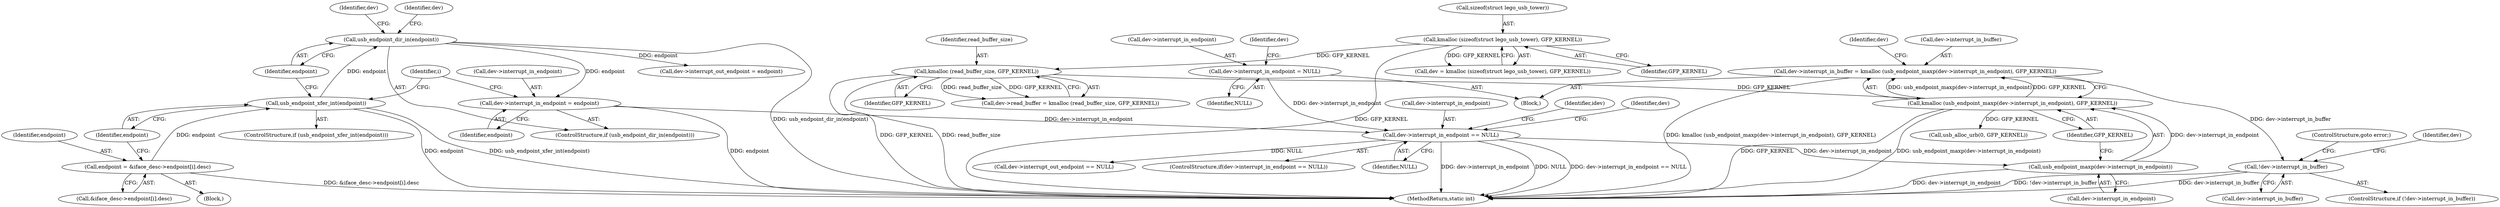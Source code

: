 digraph "0_linux_2fae9e5a7babada041e2e161699ade2447a01989@API" {
"1000329" [label="(Call,dev->interrupt_in_buffer = kmalloc (usb_endpoint_maxp(dev->interrupt_in_endpoint), GFP_KERNEL))"];
"1000333" [label="(Call,kmalloc (usb_endpoint_maxp(dev->interrupt_in_endpoint), GFP_KERNEL))"];
"1000334" [label="(Call,usb_endpoint_maxp(dev->interrupt_in_endpoint))"];
"1000295" [label="(Call,dev->interrupt_in_endpoint == NULL)"];
"1000283" [label="(Call,dev->interrupt_in_endpoint = endpoint)"];
"1000281" [label="(Call,usb_endpoint_dir_in(endpoint))"];
"1000277" [label="(Call,usb_endpoint_xfer_int(endpoint))"];
"1000266" [label="(Call,endpoint = &iface_desc->endpoint[i].desc)"];
"1000207" [label="(Call,dev->interrupt_in_endpoint = NULL)"];
"1000320" [label="(Call,kmalloc (read_buffer_size, GFP_KERNEL))"];
"1000138" [label="(Call,kmalloc (sizeof(struct lego_usb_tower), GFP_KERNEL))"];
"1000340" [label="(Call,!dev->interrupt_in_buffer)"];
"1000285" [label="(Identifier,dev)"];
"1000294" [label="(ControlStructure,if(dev->interrupt_in_endpoint == NULL))"];
"1000266" [label="(Call,endpoint = &iface_desc->endpoint[i].desc)"];
"1000344" [label="(ControlStructure,goto error;)"];
"1000284" [label="(Call,dev->interrupt_in_endpoint)"];
"1000321" [label="(Identifier,read_buffer_size)"];
"1000139" [label="(Call,sizeof(struct lego_usb_tower))"];
"1000208" [label="(Call,dev->interrupt_in_endpoint)"];
"1000338" [label="(Identifier,GFP_KERNEL)"];
"1000278" [label="(Identifier,endpoint)"];
"1000299" [label="(Identifier,NULL)"];
"1000277" [label="(Call,usb_endpoint_xfer_int(endpoint))"];
"1000333" [label="(Call,kmalloc (usb_endpoint_maxp(dev->interrupt_in_endpoint), GFP_KERNEL))"];
"1000289" [label="(Call,dev->interrupt_out_endpoint = endpoint)"];
"1000329" [label="(Call,dev->interrupt_in_buffer = kmalloc (usb_endpoint_maxp(dev->interrupt_in_endpoint), GFP_KERNEL))"];
"1000340" [label="(Call,!dev->interrupt_in_buffer)"];
"1000283" [label="(Call,dev->interrupt_in_endpoint = endpoint)"];
"1000214" [label="(Identifier,dev)"];
"1000276" [label="(ControlStructure,if (usb_endpoint_xfer_int(endpoint)))"];
"1000320" [label="(Call,kmalloc (read_buffer_size, GFP_KERNEL))"];
"1000267" [label="(Identifier,endpoint)"];
"1000330" [label="(Call,dev->interrupt_in_buffer)"];
"1000302" [label="(Identifier,idev)"];
"1000280" [label="(ControlStructure,if (usb_endpoint_dir_in(endpoint)))"];
"1000342" [label="(Identifier,dev)"];
"1000316" [label="(Call,dev->read_buffer = kmalloc (read_buffer_size, GFP_KERNEL))"];
"1000136" [label="(Call,dev = kmalloc (sizeof(struct lego_usb_tower), GFP_KERNEL))"];
"1000349" [label="(Call,usb_alloc_urb(0, GFP_KERNEL))"];
"1000322" [label="(Identifier,GFP_KERNEL)"];
"1000339" [label="(ControlStructure,if (!dev->interrupt_in_buffer))"];
"1000264" [label="(Identifier,i)"];
"1000211" [label="(Identifier,NULL)"];
"1000347" [label="(Identifier,dev)"];
"1000141" [label="(Identifier,GFP_KERNEL)"];
"1000341" [label="(Call,dev->interrupt_in_buffer)"];
"1000295" [label="(Call,dev->interrupt_in_endpoint == NULL)"];
"1000291" [label="(Identifier,dev)"];
"1000505" [label="(MethodReturn,static int)"];
"1000306" [label="(Call,dev->interrupt_out_endpoint == NULL)"];
"1000109" [label="(Block,)"];
"1000308" [label="(Identifier,dev)"];
"1000138" [label="(Call,kmalloc (sizeof(struct lego_usb_tower), GFP_KERNEL))"];
"1000335" [label="(Call,dev->interrupt_in_endpoint)"];
"1000287" [label="(Identifier,endpoint)"];
"1000296" [label="(Call,dev->interrupt_in_endpoint)"];
"1000281" [label="(Call,usb_endpoint_dir_in(endpoint))"];
"1000265" [label="(Block,)"];
"1000268" [label="(Call,&iface_desc->endpoint[i].desc)"];
"1000282" [label="(Identifier,endpoint)"];
"1000334" [label="(Call,usb_endpoint_maxp(dev->interrupt_in_endpoint))"];
"1000207" [label="(Call,dev->interrupt_in_endpoint = NULL)"];
"1000329" -> "1000109"  [label="AST: "];
"1000329" -> "1000333"  [label="CFG: "];
"1000330" -> "1000329"  [label="AST: "];
"1000333" -> "1000329"  [label="AST: "];
"1000342" -> "1000329"  [label="CFG: "];
"1000329" -> "1000505"  [label="DDG: kmalloc (usb_endpoint_maxp(dev->interrupt_in_endpoint), GFP_KERNEL)"];
"1000333" -> "1000329"  [label="DDG: usb_endpoint_maxp(dev->interrupt_in_endpoint)"];
"1000333" -> "1000329"  [label="DDG: GFP_KERNEL"];
"1000329" -> "1000340"  [label="DDG: dev->interrupt_in_buffer"];
"1000333" -> "1000338"  [label="CFG: "];
"1000334" -> "1000333"  [label="AST: "];
"1000338" -> "1000333"  [label="AST: "];
"1000333" -> "1000505"  [label="DDG: usb_endpoint_maxp(dev->interrupt_in_endpoint)"];
"1000333" -> "1000505"  [label="DDG: GFP_KERNEL"];
"1000334" -> "1000333"  [label="DDG: dev->interrupt_in_endpoint"];
"1000320" -> "1000333"  [label="DDG: GFP_KERNEL"];
"1000333" -> "1000349"  [label="DDG: GFP_KERNEL"];
"1000334" -> "1000335"  [label="CFG: "];
"1000335" -> "1000334"  [label="AST: "];
"1000338" -> "1000334"  [label="CFG: "];
"1000334" -> "1000505"  [label="DDG: dev->interrupt_in_endpoint"];
"1000295" -> "1000334"  [label="DDG: dev->interrupt_in_endpoint"];
"1000295" -> "1000294"  [label="AST: "];
"1000295" -> "1000299"  [label="CFG: "];
"1000296" -> "1000295"  [label="AST: "];
"1000299" -> "1000295"  [label="AST: "];
"1000302" -> "1000295"  [label="CFG: "];
"1000308" -> "1000295"  [label="CFG: "];
"1000295" -> "1000505"  [label="DDG: dev->interrupt_in_endpoint"];
"1000295" -> "1000505"  [label="DDG: NULL"];
"1000295" -> "1000505"  [label="DDG: dev->interrupt_in_endpoint == NULL"];
"1000283" -> "1000295"  [label="DDG: dev->interrupt_in_endpoint"];
"1000207" -> "1000295"  [label="DDG: dev->interrupt_in_endpoint"];
"1000295" -> "1000306"  [label="DDG: NULL"];
"1000283" -> "1000280"  [label="AST: "];
"1000283" -> "1000287"  [label="CFG: "];
"1000284" -> "1000283"  [label="AST: "];
"1000287" -> "1000283"  [label="AST: "];
"1000264" -> "1000283"  [label="CFG: "];
"1000283" -> "1000505"  [label="DDG: endpoint"];
"1000281" -> "1000283"  [label="DDG: endpoint"];
"1000281" -> "1000280"  [label="AST: "];
"1000281" -> "1000282"  [label="CFG: "];
"1000282" -> "1000281"  [label="AST: "];
"1000285" -> "1000281"  [label="CFG: "];
"1000291" -> "1000281"  [label="CFG: "];
"1000281" -> "1000505"  [label="DDG: usb_endpoint_dir_in(endpoint)"];
"1000277" -> "1000281"  [label="DDG: endpoint"];
"1000281" -> "1000289"  [label="DDG: endpoint"];
"1000277" -> "1000276"  [label="AST: "];
"1000277" -> "1000278"  [label="CFG: "];
"1000278" -> "1000277"  [label="AST: "];
"1000282" -> "1000277"  [label="CFG: "];
"1000264" -> "1000277"  [label="CFG: "];
"1000277" -> "1000505"  [label="DDG: endpoint"];
"1000277" -> "1000505"  [label="DDG: usb_endpoint_xfer_int(endpoint)"];
"1000266" -> "1000277"  [label="DDG: endpoint"];
"1000266" -> "1000265"  [label="AST: "];
"1000266" -> "1000268"  [label="CFG: "];
"1000267" -> "1000266"  [label="AST: "];
"1000268" -> "1000266"  [label="AST: "];
"1000278" -> "1000266"  [label="CFG: "];
"1000266" -> "1000505"  [label="DDG: &iface_desc->endpoint[i].desc"];
"1000207" -> "1000109"  [label="AST: "];
"1000207" -> "1000211"  [label="CFG: "];
"1000208" -> "1000207"  [label="AST: "];
"1000211" -> "1000207"  [label="AST: "];
"1000214" -> "1000207"  [label="CFG: "];
"1000320" -> "1000316"  [label="AST: "];
"1000320" -> "1000322"  [label="CFG: "];
"1000321" -> "1000320"  [label="AST: "];
"1000322" -> "1000320"  [label="AST: "];
"1000316" -> "1000320"  [label="CFG: "];
"1000320" -> "1000505"  [label="DDG: GFP_KERNEL"];
"1000320" -> "1000505"  [label="DDG: read_buffer_size"];
"1000320" -> "1000316"  [label="DDG: read_buffer_size"];
"1000320" -> "1000316"  [label="DDG: GFP_KERNEL"];
"1000138" -> "1000320"  [label="DDG: GFP_KERNEL"];
"1000138" -> "1000136"  [label="AST: "];
"1000138" -> "1000141"  [label="CFG: "];
"1000139" -> "1000138"  [label="AST: "];
"1000141" -> "1000138"  [label="AST: "];
"1000136" -> "1000138"  [label="CFG: "];
"1000138" -> "1000505"  [label="DDG: GFP_KERNEL"];
"1000138" -> "1000136"  [label="DDG: GFP_KERNEL"];
"1000340" -> "1000339"  [label="AST: "];
"1000340" -> "1000341"  [label="CFG: "];
"1000341" -> "1000340"  [label="AST: "];
"1000344" -> "1000340"  [label="CFG: "];
"1000347" -> "1000340"  [label="CFG: "];
"1000340" -> "1000505"  [label="DDG: !dev->interrupt_in_buffer"];
"1000340" -> "1000505"  [label="DDG: dev->interrupt_in_buffer"];
}
